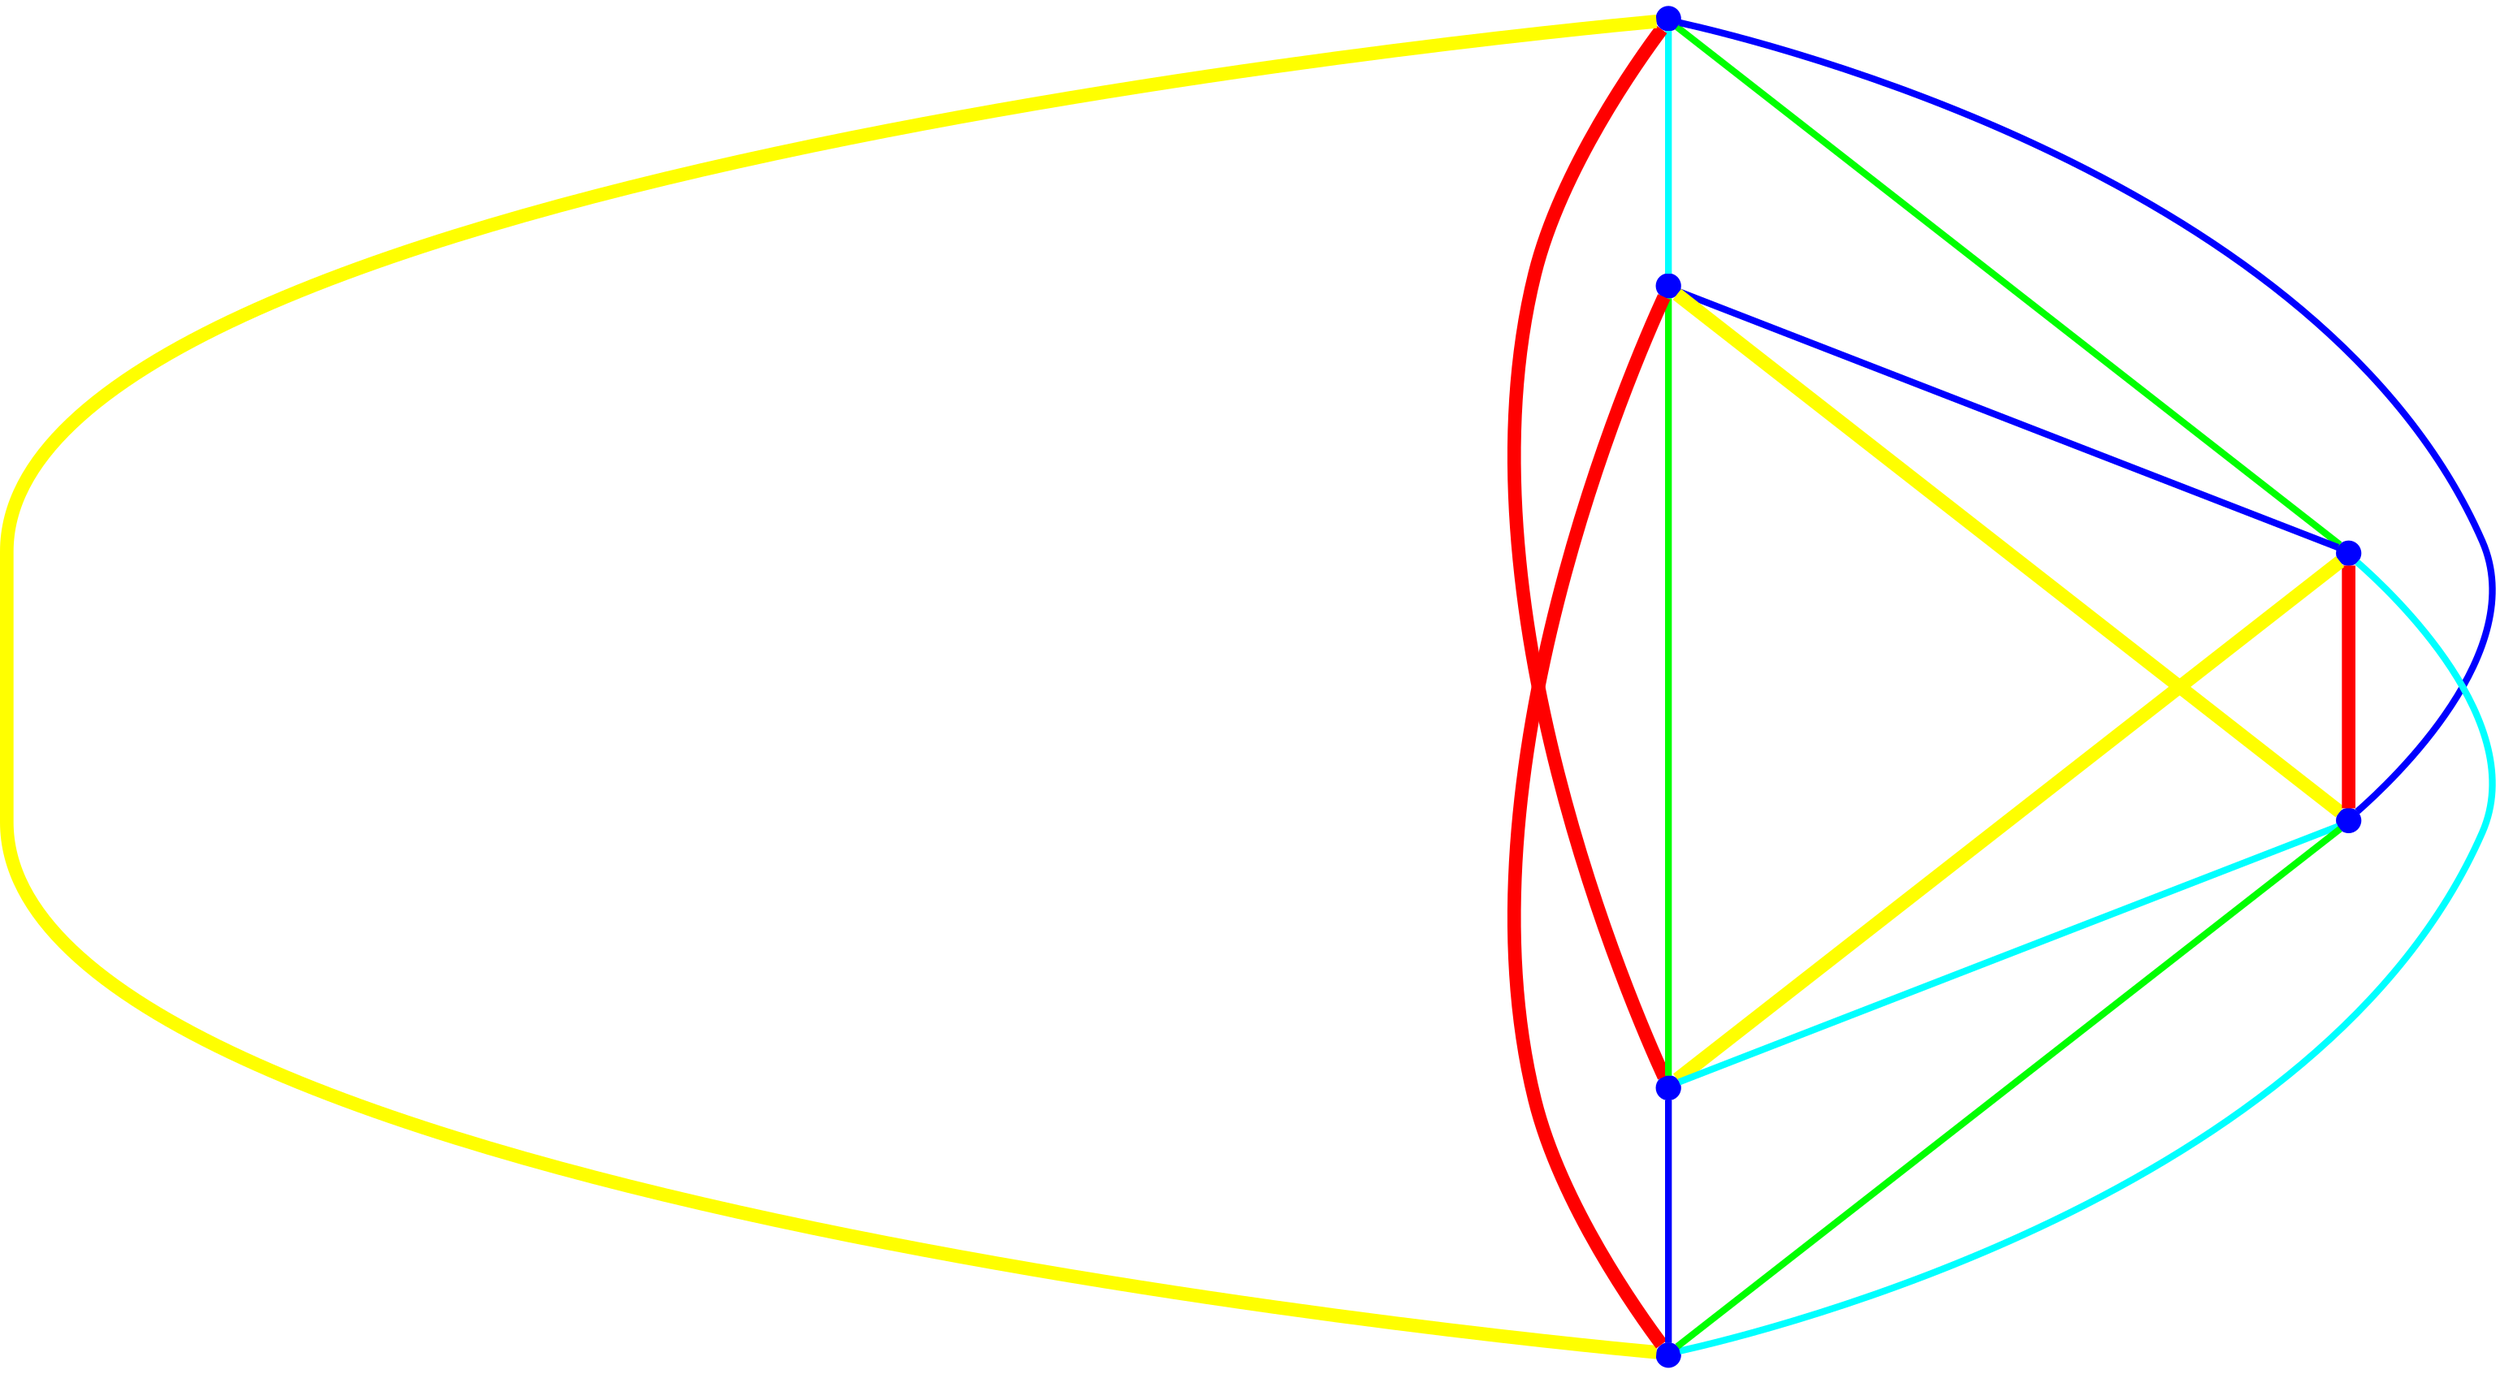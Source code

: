 graph {
ranksep=2
nodesep=2
node [label="" shape=circle style=filled fixedsize=true color=blue fillcolor=blue width=0.2];
"1" -- "2" [style="solid",penwidth="4",color="cyan"];
"1" -- "3" [style="solid",penwidth="4",color="green"];
"1" -- "4" [style="solid",penwidth="4",color="blue"];
"1" -- "5" [style="solid",penwidth="8",color="red"];
"1" -- "6" [style="solid",penwidth="8",color="yellow"];
"2" -- "3" [style="solid",penwidth="4",color="blue"];
"2" -- "4" [style="solid",penwidth="8",color="yellow"];
"2" -- "5" [style="solid",penwidth="4",color="green"];
"2" -- "6" [style="solid",penwidth="8",color="red"];
"3" -- "4" [style="solid",penwidth="8",color="red"];
"3" -- "5" [style="solid",penwidth="8",color="yellow"];
"3" -- "6" [style="solid",penwidth="4",color="cyan"];
"4" -- "5" [style="solid",penwidth="4",color="cyan"];
"4" -- "6" [style="solid",penwidth="4",color="green"];
"5" -- "6" [style="solid",penwidth="4",color="blue"];
}
